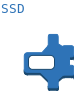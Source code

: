 <?xml version="1.0" encoding="UTF-8"?>
<dia:diagram xmlns:dia="http://www.lysator.liu.se/~alla/dia/">
  <dia:layer name="Fondo" visible="true" active="true">
    <dia:group>
      <dia:group>
        <dia:group>
          <dia:group>
            <dia:object type="Standard - BezierLine" version="0" id="O0">
              <dia:attribute name="obj_pos">
                <dia:point val="2.362,1.639"/>
              </dia:attribute>
              <dia:attribute name="obj_bb">
                <dia:rectangle val="1.359,1.626;3.359,1.763"/>
              </dia:attribute>
              <dia:attribute name="bez_points">
                <dia:point val="2.362,1.639"/>
                <dia:point val="2.362,1.763"/>
                <dia:point val="2.362,1.639"/>
                <dia:point val="2.362,1.763"/>
                <dia:point val="2.36,1.758"/>
                <dia:point val="2.359,1.754"/>
                <dia:point val="2.359,1.75"/>
                <dia:point val="2.359,1.626"/>
                <dia:point val="2.359,1.75"/>
                <dia:point val="2.359,1.626"/>
                <dia:point val="2.359,1.63"/>
                <dia:point val="2.36,1.634"/>
                <dia:point val="2.362,1.639"/>
              </dia:attribute>
              <dia:attribute name="corner_types">
                <dia:enum val="0"/>
                <dia:enum val="0"/>
                <dia:enum val="0"/>
                <dia:enum val="0"/>
                <dia:enum val="0"/>
              </dia:attribute>
              <dia:attribute name="line_color">
                <dia:color val="#19486f"/>
              </dia:attribute>
              <dia:attribute name="line_width">
                <dia:real val="0"/>
              </dia:attribute>
            </dia:object>
          </dia:group>
          <dia:object type="Standard - Beziergon" version="0" id="O1">
            <dia:attribute name="obj_pos">
              <dia:point val="2.359,1.75"/>
            </dia:attribute>
            <dia:attribute name="obj_bb">
              <dia:rectangle val="1.359,1.626;3.359,1.763"/>
            </dia:attribute>
            <dia:attribute name="bez_points">
              <dia:point val="2.359,1.75"/>
              <dia:point val="2.359,1.626"/>
              <dia:point val="2.359,1.75"/>
              <dia:point val="2.359,1.626"/>
              <dia:point val="2.359,1.63"/>
              <dia:point val="2.36,1.635"/>
              <dia:point val="2.362,1.639"/>
              <dia:point val="2.362,1.763"/>
              <dia:point val="2.362,1.639"/>
              <dia:point val="2.362,1.763"/>
              <dia:point val="2.36,1.758"/>
              <dia:point val="2.359,1.754"/>
            </dia:attribute>
            <dia:attribute name="corner_types">
              <dia:enum val="0"/>
              <dia:enum val="0"/>
              <dia:enum val="0"/>
              <dia:enum val="0"/>
              <dia:enum val="0"/>
            </dia:attribute>
            <dia:attribute name="line_color">
              <dia:color val="#19486f"/>
            </dia:attribute>
            <dia:attribute name="line_width">
              <dia:real val="0"/>
            </dia:attribute>
            <dia:attribute name="inner_color">
              <dia:color val="#19486f"/>
            </dia:attribute>
            <dia:attribute name="show_background">
              <dia:boolean val="true"/>
            </dia:attribute>
          </dia:object>
          <dia:group>
            <dia:object type="Standard - Polygon" version="0" id="O2">
              <dia:attribute name="obj_pos">
                <dia:point val="2.707,1.629"/>
              </dia:attribute>
              <dia:attribute name="obj_bb">
                <dia:rectangle val="2.422,1.629;2.707,1.763"/>
              </dia:attribute>
              <dia:attribute name="poly_points">
                <dia:point val="2.707,1.629"/>
                <dia:point val="2.695,1.763"/>
                <dia:point val="2.433,1.763"/>
                <dia:point val="2.422,1.632"/>
              </dia:attribute>
              <dia:attribute name="line_color">
                <dia:color val="#19486f"/>
              </dia:attribute>
              <dia:attribute name="line_width">
                <dia:real val="0"/>
              </dia:attribute>
              <dia:attribute name="inner_color">
                <dia:color val="#19486f"/>
              </dia:attribute>
              <dia:attribute name="show_background">
                <dia:boolean val="true"/>
              </dia:attribute>
            </dia:object>
          </dia:group>
          <dia:group>
            <dia:object type="Standard - BezierLine" version="0" id="O3">
              <dia:attribute name="obj_pos">
                <dia:point val="2.869,1.648"/>
              </dia:attribute>
              <dia:attribute name="obj_bb">
                <dia:rectangle val="2.801,1.648;2.869,1.807"/>
              </dia:attribute>
              <dia:attribute name="bez_points">
                <dia:point val="2.869,1.648"/>
                <dia:point val="2.869,1.772"/>
                <dia:point val="2.869,1.648"/>
                <dia:point val="2.869,1.772"/>
                <dia:point val="2.853,1.792"/>
                <dia:point val="2.829,1.805"/>
                <dia:point val="2.801,1.807"/>
                <dia:point val="2.801,1.683"/>
                <dia:point val="2.801,1.807"/>
                <dia:point val="2.801,1.683"/>
                <dia:point val="2.829,1.681"/>
                <dia:point val="2.853,1.668"/>
                <dia:point val="2.869,1.648"/>
              </dia:attribute>
              <dia:attribute name="corner_types">
                <dia:enum val="0"/>
                <dia:enum val="0"/>
                <dia:enum val="0"/>
                <dia:enum val="0"/>
                <dia:enum val="0"/>
              </dia:attribute>
              <dia:attribute name="line_color">
                <dia:color val="#19486f"/>
              </dia:attribute>
              <dia:attribute name="line_width">
                <dia:real val="0"/>
              </dia:attribute>
            </dia:object>
          </dia:group>
          <dia:object type="Standard - Beziergon" version="0" id="O4">
            <dia:attribute name="obj_pos">
              <dia:point val="2.869,1.648"/>
            </dia:attribute>
            <dia:attribute name="obj_bb">
              <dia:rectangle val="2.801,1.648;2.869,1.807"/>
            </dia:attribute>
            <dia:attribute name="bez_points">
              <dia:point val="2.869,1.648"/>
              <dia:point val="2.869,1.772"/>
              <dia:point val="2.869,1.648"/>
              <dia:point val="2.869,1.772"/>
              <dia:point val="2.853,1.792"/>
              <dia:point val="2.829,1.805"/>
              <dia:point val="2.801,1.807"/>
              <dia:point val="2.801,1.683"/>
              <dia:point val="2.801,1.807"/>
              <dia:point val="2.801,1.683"/>
              <dia:point val="2.829,1.681"/>
              <dia:point val="2.853,1.668"/>
            </dia:attribute>
            <dia:attribute name="corner_types">
              <dia:enum val="-1797716344"/>
              <dia:enum val="0"/>
              <dia:enum val="0"/>
              <dia:enum val="0"/>
              <dia:enum val="0"/>
            </dia:attribute>
            <dia:attribute name="line_color">
              <dia:color val="#19486f"/>
            </dia:attribute>
            <dia:attribute name="line_width">
              <dia:real val="0"/>
            </dia:attribute>
            <dia:attribute name="inner_color">
              <dia:color val="#19486f"/>
            </dia:attribute>
            <dia:attribute name="show_background">
              <dia:boolean val="true"/>
            </dia:attribute>
          </dia:object>
          <dia:group>
            <dia:object type="Standard - Polygon" version="0" id="O5">
              <dia:attribute name="obj_pos">
                <dia:point val="3.071,1.791"/>
              </dia:attribute>
              <dia:attribute name="obj_bb">
                <dia:rectangle val="2.83,1.614;3.071,1.915"/>
              </dia:attribute>
              <dia:attribute name="poly_points">
                <dia:point val="3.071,1.791"/>
                <dia:point val="3.071,1.915"/>
                <dia:point val="2.869,1.772"/>
                <dia:point val="2.83,1.614"/>
              </dia:attribute>
              <dia:attribute name="line_color">
                <dia:color val="#19486f"/>
              </dia:attribute>
              <dia:attribute name="line_width">
                <dia:real val="0"/>
              </dia:attribute>
              <dia:attribute name="inner_color">
                <dia:color val="#19486f"/>
              </dia:attribute>
              <dia:attribute name="show_background">
                <dia:boolean val="true"/>
              </dia:attribute>
            </dia:object>
          </dia:group>
          <dia:group>
            <dia:object type="Standard - Polygon" version="0" id="O6">
              <dia:attribute name="obj_pos">
                <dia:point val="2.433,1.639"/>
              </dia:attribute>
              <dia:attribute name="obj_bb">
                <dia:rectangle val="2.118,1.639;2.433,2.138"/>
              </dia:attribute>
              <dia:attribute name="poly_points">
                <dia:point val="2.433,1.639"/>
                <dia:point val="2.433,1.763"/>
                <dia:point val="2.118,2.138"/>
                <dia:point val="2.118,2.014"/>
              </dia:attribute>
              <dia:attribute name="line_color">
                <dia:color val="#19486f"/>
              </dia:attribute>
              <dia:attribute name="line_width">
                <dia:real val="0"/>
              </dia:attribute>
              <dia:attribute name="inner_color">
                <dia:color val="#19486f"/>
              </dia:attribute>
              <dia:attribute name="show_background">
                <dia:boolean val="true"/>
              </dia:attribute>
            </dia:object>
          </dia:group>
          <dia:group>
            <dia:object type="Standard - Polygon" version="0" id="O7">
              <dia:attribute name="obj_pos">
                <dia:point val="2.869,2.025"/>
              </dia:attribute>
              <dia:attribute name="obj_bb">
                <dia:rectangle val="2.695,1.639;2.869,2.149"/>
              </dia:attribute>
              <dia:attribute name="poly_points">
                <dia:point val="2.869,2.025"/>
                <dia:point val="2.869,2.149"/>
                <dia:point val="2.695,1.763"/>
                <dia:point val="2.695,1.639"/>
              </dia:attribute>
              <dia:attribute name="line_color">
                <dia:color val="#19486f"/>
              </dia:attribute>
              <dia:attribute name="line_width">
                <dia:real val="0"/>
              </dia:attribute>
              <dia:attribute name="inner_color">
                <dia:color val="#19486f"/>
              </dia:attribute>
              <dia:attribute name="show_background">
                <dia:boolean val="true"/>
              </dia:attribute>
            </dia:object>
          </dia:group>
          <dia:group>
            <dia:object type="Standard - Polygon" version="0" id="O8">
              <dia:attribute name="obj_pos">
                <dia:point val="3.113,2.05"/>
              </dia:attribute>
              <dia:attribute name="obj_bb">
                <dia:rectangle val="3.009,2.05;3.113,2.224"/>
              </dia:attribute>
              <dia:attribute name="poly_points">
                <dia:point val="3.113,2.05"/>
                <dia:point val="3.071,2.203"/>
                <dia:point val="3.009,2.224"/>
                <dia:point val="3.009,2.1"/>
              </dia:attribute>
              <dia:attribute name="line_color">
                <dia:color val="#19486f"/>
              </dia:attribute>
              <dia:attribute name="line_width">
                <dia:real val="0"/>
              </dia:attribute>
              <dia:attribute name="inner_color">
                <dia:color val="#19486f"/>
              </dia:attribute>
              <dia:attribute name="show_background">
                <dia:boolean val="true"/>
              </dia:attribute>
            </dia:object>
          </dia:group>
          <dia:group>
            <dia:object type="Standard - Polygon" version="0" id="O9">
              <dia:attribute name="obj_pos">
                <dia:point val="3.555,2.185"/>
              </dia:attribute>
              <dia:attribute name="obj_bb">
                <dia:rectangle val="3.424,2.185;3.555,2.323"/>
              </dia:attribute>
              <dia:attribute name="poly_points">
                <dia:point val="3.555,2.185"/>
                <dia:point val="3.532,2.323"/>
                <dia:point val="3.424,2.323"/>
                <dia:point val="3.424,2.199"/>
              </dia:attribute>
              <dia:attribute name="line_color">
                <dia:color val="#19486f"/>
              </dia:attribute>
              <dia:attribute name="line_width">
                <dia:real val="0"/>
              </dia:attribute>
              <dia:attribute name="inner_color">
                <dia:color val="#19486f"/>
              </dia:attribute>
              <dia:attribute name="show_background">
                <dia:boolean val="true"/>
              </dia:attribute>
            </dia:object>
          </dia:group>
          <dia:group>
            <dia:object type="Standard - Box" version="0" id="O10">
              <dia:attribute name="obj_pos">
                <dia:point val="3.265,2.199"/>
              </dia:attribute>
              <dia:attribute name="obj_bb">
                <dia:rectangle val="3.265,2.199;3.283,2.323"/>
              </dia:attribute>
              <dia:attribute name="elem_corner">
                <dia:point val="3.265,2.199"/>
              </dia:attribute>
              <dia:attribute name="elem_width">
                <dia:real val="0.018"/>
              </dia:attribute>
              <dia:attribute name="elem_height">
                <dia:real val="0.124"/>
              </dia:attribute>
              <dia:attribute name="border_width">
                <dia:real val="0"/>
              </dia:attribute>
              <dia:attribute name="border_color">
                <dia:color val="#19486f"/>
              </dia:attribute>
              <dia:attribute name="inner_color">
                <dia:color val="#19486f"/>
              </dia:attribute>
              <dia:attribute name="show_background">
                <dia:boolean val="true"/>
              </dia:attribute>
            </dia:object>
          </dia:group>
          <dia:group>
            <dia:object type="Standard - BezierLine" version="0" id="O11">
              <dia:attribute name="obj_pos">
                <dia:point val="3.636,2.112"/>
              </dia:attribute>
              <dia:attribute name="obj_bb">
                <dia:rectangle val="2.635,2.108;4.635,2.387"/>
              </dia:attribute>
              <dia:attribute name="bez_points">
                <dia:point val="3.636,2.112"/>
                <dia:point val="3.636,2.236"/>
                <dia:point val="3.636,2.112"/>
                <dia:point val="3.636,2.236"/>
                <dia:point val="3.636,2.24"/>
                <dia:point val="3.636,2.244"/>
                <dia:point val="3.635,2.247"/>
                <dia:point val="3.635,2.123"/>
                <dia:point val="3.635,2.247"/>
                <dia:point val="3.635,2.123"/>
                <dia:point val="3.636,2.12"/>
                <dia:point val="3.636,2.116"/>
                <dia:point val="3.636,2.112"/>
              </dia:attribute>
              <dia:attribute name="corner_types">
                <dia:enum val="0"/>
                <dia:enum val="0"/>
                <dia:enum val="0"/>
                <dia:enum val="0"/>
                <dia:enum val="0"/>
              </dia:attribute>
              <dia:attribute name="line_color">
                <dia:color val="#19486f"/>
              </dia:attribute>
              <dia:attribute name="line_width">
                <dia:real val="0"/>
              </dia:attribute>
            </dia:object>
            <dia:object type="Standard - BezierLine" version="0" id="O12">
              <dia:attribute name="obj_pos">
                <dia:point val="3.635,2.123"/>
              </dia:attribute>
              <dia:attribute name="obj_bb">
                <dia:rectangle val="3.632,2.123;3.635,2.259"/>
              </dia:attribute>
              <dia:attribute name="bez_points">
                <dia:point val="3.635,2.123"/>
                <dia:point val="3.635,2.247"/>
                <dia:point val="3.635,2.123"/>
                <dia:point val="3.635,2.247"/>
                <dia:point val="3.635,2.251"/>
                <dia:point val="3.634,2.256"/>
                <dia:point val="3.632,2.259"/>
                <dia:point val="3.632,2.135"/>
                <dia:point val="3.632,2.259"/>
                <dia:point val="3.632,2.135"/>
                <dia:point val="3.634,2.132"/>
                <dia:point val="3.635,2.127"/>
                <dia:point val="3.635,2.123"/>
              </dia:attribute>
              <dia:attribute name="corner_types">
                <dia:enum val="0"/>
                <dia:enum val="0"/>
                <dia:enum val="0"/>
                <dia:enum val="0"/>
                <dia:enum val="0"/>
              </dia:attribute>
              <dia:attribute name="line_color">
                <dia:color val="#19486f"/>
              </dia:attribute>
              <dia:attribute name="line_width">
                <dia:real val="0"/>
              </dia:attribute>
            </dia:object>
            <dia:object type="Standard - BezierLine" version="0" id="O13">
              <dia:attribute name="obj_pos">
                <dia:point val="3.632,2.135"/>
              </dia:attribute>
              <dia:attribute name="obj_bb">
                <dia:rectangle val="3.627,2.135;3.632,2.273"/>
              </dia:attribute>
              <dia:attribute name="bez_points">
                <dia:point val="3.632,2.135"/>
                <dia:point val="3.632,2.259"/>
                <dia:point val="3.632,2.135"/>
                <dia:point val="3.632,2.259"/>
                <dia:point val="3.631,2.264"/>
                <dia:point val="3.629,2.269"/>
                <dia:point val="3.627,2.273"/>
                <dia:point val="3.627,2.149"/>
                <dia:point val="3.627,2.273"/>
                <dia:point val="3.627,2.149"/>
                <dia:point val="3.629,2.145"/>
                <dia:point val="3.631,2.14"/>
                <dia:point val="3.632,2.135"/>
              </dia:attribute>
              <dia:attribute name="corner_types">
                <dia:enum val="0"/>
                <dia:enum val="0"/>
                <dia:enum val="0"/>
                <dia:enum val="0"/>
                <dia:enum val="0"/>
              </dia:attribute>
              <dia:attribute name="line_color">
                <dia:color val="#19486f"/>
              </dia:attribute>
              <dia:attribute name="line_width">
                <dia:real val="0"/>
              </dia:attribute>
            </dia:object>
            <dia:object type="Standard - BezierLine" version="0" id="O14">
              <dia:attribute name="obj_pos">
                <dia:point val="3.627,2.149"/>
              </dia:attribute>
              <dia:attribute name="obj_bb">
                <dia:rectangle val="3.532,2.149;3.627,2.323"/>
              </dia:attribute>
              <dia:attribute name="bez_points">
                <dia:point val="3.627,2.149"/>
                <dia:point val="3.627,2.273"/>
                <dia:point val="3.627,2.149"/>
                <dia:point val="3.627,2.273"/>
                <dia:point val="3.609,2.304"/>
                <dia:point val="3.57,2.323"/>
                <dia:point val="3.532,2.323"/>
                <dia:point val="3.532,2.199"/>
                <dia:point val="3.532,2.323"/>
                <dia:point val="3.532,2.199"/>
                <dia:point val="3.57,2.199"/>
                <dia:point val="3.609,2.18"/>
                <dia:point val="3.627,2.149"/>
              </dia:attribute>
              <dia:attribute name="corner_types">
                <dia:enum val="0"/>
                <dia:enum val="0"/>
                <dia:enum val="0"/>
                <dia:enum val="0"/>
                <dia:enum val="0"/>
              </dia:attribute>
              <dia:attribute name="line_color">
                <dia:color val="#19486f"/>
              </dia:attribute>
              <dia:attribute name="line_width">
                <dia:real val="0"/>
              </dia:attribute>
            </dia:object>
          </dia:group>
          <dia:object type="Standard - Beziergon" version="0" id="O15">
            <dia:attribute name="obj_pos">
              <dia:point val="3.636,2.112"/>
            </dia:attribute>
            <dia:attribute name="obj_bb">
              <dia:rectangle val="2.636,2.112;4.636,2.323"/>
            </dia:attribute>
            <dia:attribute name="bez_points">
              <dia:point val="3.636,2.112"/>
              <dia:point val="3.636,2.236"/>
              <dia:point val="3.636,2.112"/>
              <dia:point val="3.636,2.236"/>
              <dia:point val="3.636,2.289"/>
              <dia:point val="3.584,2.323"/>
              <dia:point val="3.532,2.323"/>
              <dia:point val="3.532,2.199"/>
              <dia:point val="3.532,2.323"/>
              <dia:point val="3.532,2.199"/>
              <dia:point val="3.584,2.199"/>
              <dia:point val="3.636,2.165"/>
            </dia:attribute>
            <dia:attribute name="corner_types">
              <dia:enum val="-1797716344"/>
              <dia:enum val="0"/>
              <dia:enum val="0"/>
              <dia:enum val="0"/>
              <dia:enum val="0"/>
            </dia:attribute>
            <dia:attribute name="line_color">
              <dia:color val="#19486f"/>
            </dia:attribute>
            <dia:attribute name="line_width">
              <dia:real val="0"/>
            </dia:attribute>
            <dia:attribute name="inner_color">
              <dia:color val="#19486f"/>
            </dia:attribute>
            <dia:attribute name="show_background">
              <dia:boolean val="true"/>
            </dia:attribute>
          </dia:object>
          <dia:group>
            <dia:object type="Standard - BezierLine" version="0" id="O16">
              <dia:attribute name="obj_pos">
                <dia:point val="3.16,2.206"/>
              </dia:attribute>
              <dia:attribute name="obj_bb">
                <dia:rectangle val="2.071,2.112;4.071,2.33"/>
              </dia:attribute>
              <dia:attribute name="bez_points">
                <dia:point val="3.16,2.206"/>
                <dia:point val="3.16,2.33"/>
                <dia:point val="3.16,2.206"/>
                <dia:point val="3.16,2.33"/>
                <dia:point val="3.11,2.327"/>
                <dia:point val="3.071,2.287"/>
                <dia:point val="3.071,2.236"/>
                <dia:point val="3.071,2.112"/>
                <dia:point val="3.071,2.236"/>
                <dia:point val="3.071,2.112"/>
                <dia:point val="3.071,2.163"/>
                <dia:point val="3.11,2.203"/>
                <dia:point val="3.16,2.206"/>
              </dia:attribute>
              <dia:attribute name="corner_types">
                <dia:enum val="0"/>
                <dia:enum val="0"/>
                <dia:enum val="0"/>
                <dia:enum val="0"/>
                <dia:enum val="0"/>
              </dia:attribute>
              <dia:attribute name="line_color">
                <dia:color val="#19486f"/>
              </dia:attribute>
              <dia:attribute name="line_width">
                <dia:real val="0"/>
              </dia:attribute>
            </dia:object>
          </dia:group>
          <dia:object type="Standard - Beziergon" version="0" id="O17">
            <dia:attribute name="obj_pos">
              <dia:point val="3.16,2.206"/>
            </dia:attribute>
            <dia:attribute name="obj_bb">
              <dia:rectangle val="2.071,2.112;4.071,2.33"/>
            </dia:attribute>
            <dia:attribute name="bez_points">
              <dia:point val="3.16,2.206"/>
              <dia:point val="3.16,2.33"/>
              <dia:point val="3.16,2.206"/>
              <dia:point val="3.16,2.33"/>
              <dia:point val="3.11,2.327"/>
              <dia:point val="3.071,2.287"/>
              <dia:point val="3.071,2.236"/>
              <dia:point val="3.071,2.112"/>
              <dia:point val="3.071,2.236"/>
              <dia:point val="3.071,2.112"/>
              <dia:point val="3.071,2.163"/>
              <dia:point val="3.11,2.203"/>
            </dia:attribute>
            <dia:attribute name="corner_types">
              <dia:enum val="-1797716344"/>
              <dia:enum val="0"/>
              <dia:enum val="0"/>
              <dia:enum val="0"/>
              <dia:enum val="0"/>
            </dia:attribute>
            <dia:attribute name="line_color">
              <dia:color val="#19486f"/>
            </dia:attribute>
            <dia:attribute name="line_width">
              <dia:real val="0"/>
            </dia:attribute>
            <dia:attribute name="inner_color">
              <dia:color val="#19486f"/>
            </dia:attribute>
            <dia:attribute name="show_background">
              <dia:boolean val="true"/>
            </dia:attribute>
          </dia:object>
          <dia:group>
            <dia:object type="Standard - Polygon" version="0" id="O18">
              <dia:attribute name="obj_pos">
                <dia:point val="2.912,2.132"/>
              </dia:attribute>
              <dia:attribute name="obj_bb">
                <dia:rectangle val="2.153,2.132;2.912,2.522"/>
              </dia:attribute>
              <dia:attribute name="poly_points">
                <dia:point val="2.912,2.132"/>
                <dia:point val="2.912,2.256"/>
                <dia:point val="2.153,2.522"/>
                <dia:point val="2.153,2.398"/>
              </dia:attribute>
              <dia:attribute name="line_color">
                <dia:color val="#19486f"/>
              </dia:attribute>
              <dia:attribute name="line_width">
                <dia:real val="0"/>
              </dia:attribute>
              <dia:attribute name="inner_color">
                <dia:color val="#19486f"/>
              </dia:attribute>
              <dia:attribute name="show_background">
                <dia:boolean val="true"/>
              </dia:attribute>
            </dia:object>
          </dia:group>
          <dia:group>
            <dia:object type="Standard - Polygon" version="0" id="O19">
              <dia:attribute name="obj_pos">
                <dia:point val="3.051,2.412"/>
              </dia:attribute>
              <dia:attribute name="obj_bb">
                <dia:rectangle val="2.894,2.085;3.051,2.536"/>
              </dia:attribute>
              <dia:attribute name="poly_points">
                <dia:point val="3.051,2.412"/>
                <dia:point val="3.051,2.536"/>
                <dia:point val="2.905,2.235"/>
                <dia:point val="2.894,2.085"/>
              </dia:attribute>
              <dia:attribute name="line_color">
                <dia:color val="#19486f"/>
              </dia:attribute>
              <dia:attribute name="line_width">
                <dia:real val="0"/>
              </dia:attribute>
              <dia:attribute name="inner_color">
                <dia:color val="#19486f"/>
              </dia:attribute>
              <dia:attribute name="show_background">
                <dia:boolean val="true"/>
              </dia:attribute>
            </dia:object>
          </dia:group>
          <dia:group>
            <dia:object type="Standard - Polygon" version="0" id="O20">
              <dia:attribute name="obj_pos">
                <dia:point val="3.282,2.147"/>
              </dia:attribute>
              <dia:attribute name="obj_bb">
                <dia:rectangle val="3.164,2.147;3.282,2.539"/>
              </dia:attribute>
              <dia:attribute name="poly_points">
                <dia:point val="3.282,2.147"/>
                <dia:point val="3.265,2.323"/>
                <dia:point val="3.164,2.539"/>
                <dia:point val="3.164,2.415"/>
              </dia:attribute>
              <dia:attribute name="line_color">
                <dia:color val="#19486f"/>
              </dia:attribute>
              <dia:attribute name="line_width">
                <dia:real val="0"/>
              </dia:attribute>
              <dia:attribute name="inner_color">
                <dia:color val="#19486f"/>
              </dia:attribute>
              <dia:attribute name="show_background">
                <dia:boolean val="true"/>
              </dia:attribute>
            </dia:object>
          </dia:group>
          <dia:group>
            <dia:object type="Standard - Polygon" version="0" id="O21">
              <dia:attribute name="obj_pos">
                <dia:point val="3.156,2.608"/>
              </dia:attribute>
              <dia:attribute name="obj_bb">
                <dia:rectangle val="3.1,2.479;3.156,2.732"/>
              </dia:attribute>
              <dia:attribute name="poly_points">
                <dia:point val="3.156,2.608"/>
                <dia:point val="3.156,2.732"/>
                <dia:point val="3.111,2.643"/>
                <dia:point val="3.1,2.479"/>
              </dia:attribute>
              <dia:attribute name="line_color">
                <dia:color val="#19486f"/>
              </dia:attribute>
              <dia:attribute name="line_width">
                <dia:real val="0"/>
              </dia:attribute>
              <dia:attribute name="inner_color">
                <dia:color val="#19486f"/>
              </dia:attribute>
              <dia:attribute name="show_background">
                <dia:boolean val="true"/>
              </dia:attribute>
            </dia:object>
          </dia:group>
          <dia:group>
            <dia:object type="Standard - Polygon" version="0" id="O22">
              <dia:attribute name="obj_pos">
                <dia:point val="3.111,2.519"/>
              </dia:attribute>
              <dia:attribute name="obj_bb">
                <dia:rectangle val="2.989,2.519;3.111,2.892"/>
              </dia:attribute>
              <dia:attribute name="poly_points">
                <dia:point val="3.111,2.519"/>
                <dia:point val="3.111,2.643"/>
                <dia:point val="2.989,2.892"/>
                <dia:point val="2.989,2.768"/>
              </dia:attribute>
              <dia:attribute name="line_color">
                <dia:color val="#19486f"/>
              </dia:attribute>
              <dia:attribute name="line_width">
                <dia:real val="0"/>
              </dia:attribute>
              <dia:attribute name="inner_color">
                <dia:color val="#19486f"/>
              </dia:attribute>
              <dia:attribute name="show_background">
                <dia:boolean val="true"/>
              </dia:attribute>
            </dia:object>
          </dia:group>
          <dia:group>
            <dia:object type="Standard - Polygon" version="0" id="O23">
              <dia:attribute name="obj_pos">
                <dia:point val="2.842,2.832"/>
              </dia:attribute>
              <dia:attribute name="obj_bb">
                <dia:rectangle val="2.153,2.698;2.842,2.956"/>
              </dia:attribute>
              <dia:attribute name="poly_points">
                <dia:point val="2.842,2.832"/>
                <dia:point val="2.842,2.956"/>
                <dia:point val="2.153,2.822"/>
                <dia:point val="2.153,2.698"/>
              </dia:attribute>
              <dia:attribute name="line_color">
                <dia:color val="#19486f"/>
              </dia:attribute>
              <dia:attribute name="line_width">
                <dia:real val="0"/>
              </dia:attribute>
              <dia:attribute name="inner_color">
                <dia:color val="#19486f"/>
              </dia:attribute>
              <dia:attribute name="show_background">
                <dia:boolean val="true"/>
              </dia:attribute>
            </dia:object>
          </dia:group>
          <dia:group>
            <dia:object type="Standard - Polygon" version="0" id="O24">
              <dia:attribute name="obj_pos">
                <dia:point val="3.071,2.88"/>
              </dia:attribute>
              <dia:attribute name="obj_bb">
                <dia:rectangle val="2.919,2.841;3.071,3.004"/>
              </dia:attribute>
              <dia:attribute name="poly_points">
                <dia:point val="3.071,2.88"/>
                <dia:point val="3.071,3.004"/>
                <dia:point val="2.946,2.975"/>
                <dia:point val="2.919,2.841"/>
              </dia:attribute>
              <dia:attribute name="line_color">
                <dia:color val="#19486f"/>
              </dia:attribute>
              <dia:attribute name="line_width">
                <dia:real val="0"/>
              </dia:attribute>
              <dia:attribute name="inner_color">
                <dia:color val="#19486f"/>
              </dia:attribute>
              <dia:attribute name="show_background">
                <dia:boolean val="true"/>
              </dia:attribute>
            </dia:object>
          </dia:group>
          <dia:group>
            <dia:object type="Standard - BezierLine" version="0" id="O25">
              <dia:attribute name="obj_pos">
                <dia:point val="2.153,2.837"/>
              </dia:attribute>
              <dia:attribute name="obj_bb">
                <dia:rectangle val="1.151,2.837;3.151,3.107"/>
              </dia:attribute>
              <dia:attribute name="bez_points">
                <dia:point val="2.153,2.837"/>
                <dia:point val="2.153,2.962"/>
                <dia:point val="2.153,2.837"/>
                <dia:point val="2.153,2.962"/>
                <dia:point val="2.153,2.97"/>
                <dia:point val="2.152,2.978"/>
                <dia:point val="2.151,2.986"/>
                <dia:point val="2.151,2.862"/>
                <dia:point val="2.151,2.986"/>
                <dia:point val="2.151,2.862"/>
                <dia:point val="2.152,2.854"/>
                <dia:point val="2.153,2.846"/>
                <dia:point val="2.153,2.837"/>
              </dia:attribute>
              <dia:attribute name="corner_types">
                <dia:enum val="0"/>
                <dia:enum val="0"/>
                <dia:enum val="0"/>
                <dia:enum val="0"/>
                <dia:enum val="0"/>
              </dia:attribute>
              <dia:attribute name="line_color">
                <dia:color val="#19486f"/>
              </dia:attribute>
              <dia:attribute name="line_width">
                <dia:real val="0"/>
              </dia:attribute>
            </dia:object>
            <dia:object type="Standard - BezierLine" version="0" id="O26">
              <dia:attribute name="obj_pos">
                <dia:point val="2.151,2.862"/>
              </dia:attribute>
              <dia:attribute name="obj_bb">
                <dia:rectangle val="2.146,2.862;2.151,3.01"/>
              </dia:attribute>
              <dia:attribute name="bez_points">
                <dia:point val="2.151,2.862"/>
                <dia:point val="2.151,2.986"/>
                <dia:point val="2.151,2.862"/>
                <dia:point val="2.151,2.986"/>
                <dia:point val="2.15,2.994"/>
                <dia:point val="2.148,3.002"/>
                <dia:point val="2.146,3.01"/>
                <dia:point val="2.146,2.886"/>
                <dia:point val="2.146,3.01"/>
                <dia:point val="2.146,2.886"/>
                <dia:point val="2.148,2.878"/>
                <dia:point val="2.15,2.87"/>
                <dia:point val="2.151,2.862"/>
              </dia:attribute>
              <dia:attribute name="corner_types">
                <dia:enum val="0"/>
                <dia:enum val="0"/>
                <dia:enum val="0"/>
                <dia:enum val="0"/>
                <dia:enum val="0"/>
              </dia:attribute>
              <dia:attribute name="line_color">
                <dia:color val="#19486f"/>
              </dia:attribute>
              <dia:attribute name="line_width">
                <dia:real val="0"/>
              </dia:attribute>
            </dia:object>
            <dia:object type="Standard - BezierLine" version="0" id="O27">
              <dia:attribute name="obj_pos">
                <dia:point val="2.146,2.886"/>
              </dia:attribute>
              <dia:attribute name="obj_bb">
                <dia:rectangle val="2.136,2.886;2.146,3.033"/>
              </dia:attribute>
              <dia:attribute name="bez_points">
                <dia:point val="2.146,2.886"/>
                <dia:point val="2.146,3.01"/>
                <dia:point val="2.146,2.886"/>
                <dia:point val="2.146,3.01"/>
                <dia:point val="2.143,3.018"/>
                <dia:point val="2.14,3.026"/>
                <dia:point val="2.136,3.033"/>
                <dia:point val="2.136,2.909"/>
                <dia:point val="2.136,3.033"/>
                <dia:point val="2.136,2.909"/>
                <dia:point val="2.14,2.902"/>
                <dia:point val="2.143,2.894"/>
                <dia:point val="2.146,2.886"/>
              </dia:attribute>
              <dia:attribute name="corner_types">
                <dia:enum val="0"/>
                <dia:enum val="0"/>
                <dia:enum val="0"/>
                <dia:enum val="0"/>
                <dia:enum val="0"/>
              </dia:attribute>
              <dia:attribute name="line_color">
                <dia:color val="#19486f"/>
              </dia:attribute>
              <dia:attribute name="line_width">
                <dia:real val="0"/>
              </dia:attribute>
            </dia:object>
            <dia:object type="Standard - BezierLine" version="0" id="O28">
              <dia:attribute name="obj_pos">
                <dia:point val="2.136,2.909"/>
              </dia:attribute>
              <dia:attribute name="obj_bb">
                <dia:rectangle val="2.085,2.909;2.136,3.083"/>
              </dia:attribute>
              <dia:attribute name="bez_points">
                <dia:point val="2.136,2.909"/>
                <dia:point val="2.136,3.033"/>
                <dia:point val="2.136,2.909"/>
                <dia:point val="2.136,3.033"/>
                <dia:point val="2.124,3.054"/>
                <dia:point val="2.107,3.071"/>
                <dia:point val="2.085,3.083"/>
                <dia:point val="2.085,2.959"/>
                <dia:point val="2.085,3.083"/>
                <dia:point val="2.085,2.959"/>
                <dia:point val="2.107,2.947"/>
                <dia:point val="2.124,2.93"/>
                <dia:point val="2.136,2.909"/>
              </dia:attribute>
              <dia:attribute name="corner_types">
                <dia:enum val="0"/>
                <dia:enum val="0"/>
                <dia:enum val="0"/>
                <dia:enum val="0"/>
                <dia:enum val="0"/>
              </dia:attribute>
              <dia:attribute name="line_color">
                <dia:color val="#19486f"/>
              </dia:attribute>
              <dia:attribute name="line_width">
                <dia:real val="0"/>
              </dia:attribute>
            </dia:object>
          </dia:group>
          <dia:object type="Standard - Beziergon" version="0" id="O29">
            <dia:attribute name="obj_pos">
              <dia:point val="2.153,2.837"/>
            </dia:attribute>
            <dia:attribute name="obj_bb">
              <dia:rectangle val="1.153,2.837;3.153,3.083"/>
            </dia:attribute>
            <dia:attribute name="bez_points">
              <dia:point val="2.153,2.837"/>
              <dia:point val="2.153,2.962"/>
              <dia:point val="2.153,2.837"/>
              <dia:point val="2.153,2.962"/>
              <dia:point val="2.153,3.015"/>
              <dia:point val="2.129,3.059"/>
              <dia:point val="2.085,3.083"/>
              <dia:point val="2.085,2.959"/>
              <dia:point val="2.085,3.083"/>
              <dia:point val="2.085,2.959"/>
              <dia:point val="2.129,2.935"/>
              <dia:point val="2.153,2.891"/>
            </dia:attribute>
            <dia:attribute name="corner_types">
              <dia:enum val="-1797716344"/>
              <dia:enum val="0"/>
              <dia:enum val="0"/>
              <dia:enum val="0"/>
              <dia:enum val="0"/>
            </dia:attribute>
            <dia:attribute name="line_color">
              <dia:color val="#19486f"/>
            </dia:attribute>
            <dia:attribute name="line_width">
              <dia:real val="0"/>
            </dia:attribute>
            <dia:attribute name="inner_color">
              <dia:color val="#19486f"/>
            </dia:attribute>
            <dia:attribute name="show_background">
              <dia:boolean val="true"/>
            </dia:attribute>
          </dia:object>
          <dia:group>
            <dia:object type="Standard - BezierLine" version="0" id="O30">
              <dia:attribute name="obj_pos">
                <dia:point val="1.317,2.971"/>
              </dia:attribute>
              <dia:attribute name="obj_bb">
                <dia:rectangle val="0.164,2.837;2.164,3.095"/>
              </dia:attribute>
              <dia:attribute name="bez_points">
                <dia:point val="1.317,2.971"/>
                <dia:point val="1.317,3.095"/>
                <dia:point val="1.317,2.971"/>
                <dia:point val="1.317,3.095"/>
                <dia:point val="1.239,3.095"/>
                <dia:point val="1.164,3.04"/>
                <dia:point val="1.164,2.962"/>
                <dia:point val="1.164,2.837"/>
                <dia:point val="1.164,2.962"/>
                <dia:point val="1.164,2.837"/>
                <dia:point val="1.164,2.916"/>
                <dia:point val="1.239,2.971"/>
                <dia:point val="1.317,2.971"/>
              </dia:attribute>
              <dia:attribute name="corner_types">
                <dia:enum val="0"/>
                <dia:enum val="0"/>
                <dia:enum val="0"/>
                <dia:enum val="0"/>
                <dia:enum val="0"/>
              </dia:attribute>
              <dia:attribute name="line_color">
                <dia:color val="#19486f"/>
              </dia:attribute>
              <dia:attribute name="line_width">
                <dia:real val="0"/>
              </dia:attribute>
            </dia:object>
          </dia:group>
          <dia:object type="Standard - Beziergon" version="0" id="O31">
            <dia:attribute name="obj_pos">
              <dia:point val="1.317,2.971"/>
            </dia:attribute>
            <dia:attribute name="obj_bb">
              <dia:rectangle val="0.164,2.837;2.164,3.095"/>
            </dia:attribute>
            <dia:attribute name="bez_points">
              <dia:point val="1.317,2.971"/>
              <dia:point val="1.317,3.095"/>
              <dia:point val="1.317,2.971"/>
              <dia:point val="1.317,3.095"/>
              <dia:point val="1.239,3.095"/>
              <dia:point val="1.164,3.04"/>
              <dia:point val="1.164,2.962"/>
              <dia:point val="1.164,2.837"/>
              <dia:point val="1.164,2.962"/>
              <dia:point val="1.164,2.837"/>
              <dia:point val="1.164,2.916"/>
              <dia:point val="1.239,2.971"/>
            </dia:attribute>
            <dia:attribute name="corner_types">
              <dia:enum val="-1797716344"/>
              <dia:enum val="0"/>
              <dia:enum val="0"/>
              <dia:enum val="0"/>
              <dia:enum val="0"/>
            </dia:attribute>
            <dia:attribute name="line_color">
              <dia:color val="#19486f"/>
            </dia:attribute>
            <dia:attribute name="line_width">
              <dia:real val="0"/>
            </dia:attribute>
            <dia:attribute name="inner_color">
              <dia:color val="#19486f"/>
            </dia:attribute>
            <dia:attribute name="show_background">
              <dia:boolean val="true"/>
            </dia:attribute>
          </dia:object>
          <dia:group>
            <dia:object type="Standard - Polygon" version="0" id="O32">
              <dia:attribute name="obj_pos">
                <dia:point val="1.978,2.971"/>
              </dia:attribute>
              <dia:attribute name="obj_bb">
                <dia:rectangle val="1.291,2.947;1.978,3.095"/>
              </dia:attribute>
              <dia:attribute name="poly_points">
                <dia:point val="1.978,2.971"/>
                <dia:point val="1.978,3.095"/>
                <dia:point val="1.317,3.095"/>
                <dia:point val="1.291,2.947"/>
              </dia:attribute>
              <dia:attribute name="line_color">
                <dia:color val="#19486f"/>
              </dia:attribute>
              <dia:attribute name="line_width">
                <dia:real val="0"/>
              </dia:attribute>
              <dia:attribute name="inner_color">
                <dia:color val="#19486f"/>
              </dia:attribute>
              <dia:attribute name="show_background">
                <dia:boolean val="true"/>
              </dia:attribute>
            </dia:object>
          </dia:group>
          <dia:group>
            <dia:object type="Standard - Polygon" version="0" id="O33">
              <dia:attribute name="obj_pos">
                <dia:point val="3.559,3.106"/>
              </dia:attribute>
              <dia:attribute name="obj_bb">
                <dia:rectangle val="3.138,3.1;3.559,3.235"/>
              </dia:attribute>
              <dia:attribute name="poly_points">
                <dia:point val="3.559,3.106"/>
                <dia:point val="3.532,3.235"/>
                <dia:point val="3.164,3.235"/>
                <dia:point val="3.138,3.1"/>
              </dia:attribute>
              <dia:attribute name="line_color">
                <dia:color val="#19486f"/>
              </dia:attribute>
              <dia:attribute name="line_width">
                <dia:real val="0"/>
              </dia:attribute>
              <dia:attribute name="inner_color">
                <dia:color val="#19486f"/>
              </dia:attribute>
              <dia:attribute name="show_background">
                <dia:boolean val="true"/>
              </dia:attribute>
            </dia:object>
          </dia:group>
          <dia:group>
            <dia:object type="Standard - BezierLine" version="0" id="O34">
              <dia:attribute name="obj_pos">
                <dia:point val="3.636,3.066"/>
              </dia:attribute>
              <dia:attribute name="obj_bb">
                <dia:rectangle val="2.635,3.026;4.635,3.372"/>
              </dia:attribute>
              <dia:attribute name="bez_points">
                <dia:point val="3.636,3.066"/>
                <dia:point val="3.636,3.19"/>
                <dia:point val="3.636,3.066"/>
                <dia:point val="3.636,3.19"/>
                <dia:point val="3.636,3.193"/>
                <dia:point val="3.636,3.196"/>
                <dia:point val="3.635,3.199"/>
                <dia:point val="3.635,3.075"/>
                <dia:point val="3.635,3.199"/>
                <dia:point val="3.635,3.075"/>
                <dia:point val="3.636,3.072"/>
                <dia:point val="3.636,3.069"/>
                <dia:point val="3.636,3.066"/>
              </dia:attribute>
              <dia:attribute name="corner_types">
                <dia:enum val="0"/>
                <dia:enum val="0"/>
                <dia:enum val="0"/>
                <dia:enum val="0"/>
                <dia:enum val="0"/>
              </dia:attribute>
              <dia:attribute name="line_color">
                <dia:color val="#19486f"/>
              </dia:attribute>
              <dia:attribute name="line_width">
                <dia:real val="0"/>
              </dia:attribute>
            </dia:object>
            <dia:object type="Standard - BezierLine" version="0" id="O35">
              <dia:attribute name="obj_pos">
                <dia:point val="3.635,3.075"/>
              </dia:attribute>
              <dia:attribute name="obj_bb">
                <dia:rectangle val="3.634,3.075;3.635,3.207"/>
              </dia:attribute>
              <dia:attribute name="bez_points">
                <dia:point val="3.635,3.075"/>
                <dia:point val="3.635,3.199"/>
                <dia:point val="3.635,3.075"/>
                <dia:point val="3.635,3.199"/>
                <dia:point val="3.635,3.202"/>
                <dia:point val="3.634,3.204"/>
                <dia:point val="3.634,3.207"/>
                <dia:point val="3.634,3.083"/>
                <dia:point val="3.634,3.207"/>
                <dia:point val="3.634,3.083"/>
                <dia:point val="3.634,3.08"/>
                <dia:point val="3.635,3.078"/>
                <dia:point val="3.635,3.075"/>
              </dia:attribute>
              <dia:attribute name="corner_types">
                <dia:enum val="0"/>
                <dia:enum val="0"/>
                <dia:enum val="0"/>
                <dia:enum val="0"/>
                <dia:enum val="0"/>
              </dia:attribute>
              <dia:attribute name="line_color">
                <dia:color val="#19486f"/>
              </dia:attribute>
              <dia:attribute name="line_width">
                <dia:real val="0"/>
              </dia:attribute>
            </dia:object>
            <dia:object type="Standard - BezierLine" version="0" id="O36">
              <dia:attribute name="obj_pos">
                <dia:point val="3.634,3.083"/>
              </dia:attribute>
              <dia:attribute name="obj_bb">
                <dia:rectangle val="3.631,3.083;3.634,3.213"/>
              </dia:attribute>
              <dia:attribute name="bez_points">
                <dia:point val="3.634,3.083"/>
                <dia:point val="3.634,3.207"/>
                <dia:point val="3.634,3.083"/>
                <dia:point val="3.634,3.207"/>
                <dia:point val="3.633,3.209"/>
                <dia:point val="3.632,3.211"/>
                <dia:point val="3.631,3.213"/>
                <dia:point val="3.631,3.089"/>
                <dia:point val="3.631,3.213"/>
                <dia:point val="3.631,3.089"/>
                <dia:point val="3.632,3.087"/>
                <dia:point val="3.633,3.085"/>
                <dia:point val="3.634,3.083"/>
              </dia:attribute>
              <dia:attribute name="corner_types">
                <dia:enum val="0"/>
                <dia:enum val="0"/>
                <dia:enum val="0"/>
                <dia:enum val="0"/>
                <dia:enum val="0"/>
              </dia:attribute>
              <dia:attribute name="line_color">
                <dia:color val="#19486f"/>
              </dia:attribute>
              <dia:attribute name="line_width">
                <dia:real val="0"/>
              </dia:attribute>
            </dia:object>
            <dia:object type="Standard - BezierLine" version="0" id="O37">
              <dia:attribute name="obj_pos">
                <dia:point val="3.631,3.089"/>
              </dia:attribute>
              <dia:attribute name="obj_bb">
                <dia:rectangle val="3.532,3.089;3.631,3.236"/>
              </dia:attribute>
              <dia:attribute name="bez_points">
                <dia:point val="3.631,3.089"/>
                <dia:point val="3.631,3.213"/>
                <dia:point val="3.631,3.089"/>
                <dia:point val="3.631,3.213"/>
                <dia:point val="3.62,3.233"/>
                <dia:point val="3.593,3.236"/>
                <dia:point val="3.562,3.236"/>
                <dia:point val="3.552,3.236"/>
                <dia:point val="3.542,3.235"/>
                <dia:point val="3.532,3.235"/>
                <dia:point val="3.532,3.111"/>
                <dia:point val="3.532,3.235"/>
                <dia:point val="3.532,3.111"/>
                <dia:point val="3.542,3.111"/>
                <dia:point val="3.552,3.111"/>
                <dia:point val="3.562,3.111"/>
                <dia:point val="3.593,3.111"/>
                <dia:point val="3.62,3.109"/>
                <dia:point val="3.631,3.089"/>
              </dia:attribute>
              <dia:attribute name="corner_types">
                <dia:enum val="0"/>
                <dia:enum val="0"/>
                <dia:enum val="0"/>
                <dia:enum val="0"/>
                <dia:enum val="0"/>
                <dia:enum val="0"/>
                <dia:enum val="0"/>
              </dia:attribute>
              <dia:attribute name="line_color">
                <dia:color val="#19486f"/>
              </dia:attribute>
              <dia:attribute name="line_width">
                <dia:real val="0"/>
              </dia:attribute>
            </dia:object>
          </dia:group>
          <dia:object type="Standard - Beziergon" version="0" id="O38">
            <dia:attribute name="obj_pos">
              <dia:point val="3.636,3.066"/>
            </dia:attribute>
            <dia:attribute name="obj_bb">
              <dia:rectangle val="2.636,3.066;4.636,3.236"/>
            </dia:attribute>
            <dia:attribute name="bez_points">
              <dia:point val="3.636,3.066"/>
              <dia:point val="3.636,3.19"/>
              <dia:point val="3.636,3.066"/>
              <dia:point val="3.636,3.19"/>
              <dia:point val="3.636,3.231"/>
              <dia:point val="3.602,3.236"/>
              <dia:point val="3.562,3.236"/>
              <dia:point val="3.552,3.236"/>
              <dia:point val="3.542,3.235"/>
              <dia:point val="3.532,3.235"/>
              <dia:point val="3.532,3.111"/>
              <dia:point val="3.532,3.235"/>
              <dia:point val="3.532,3.111"/>
              <dia:point val="3.542,3.111"/>
              <dia:point val="3.552,3.111"/>
              <dia:point val="3.562,3.111"/>
              <dia:point val="3.602,3.111"/>
              <dia:point val="3.636,3.107"/>
            </dia:attribute>
            <dia:attribute name="corner_types">
              <dia:enum val="-1797716328"/>
              <dia:enum val="0"/>
              <dia:enum val="0"/>
              <dia:enum val="0"/>
              <dia:enum val="0"/>
              <dia:enum val="0"/>
              <dia:enum val="0"/>
            </dia:attribute>
            <dia:attribute name="line_color">
              <dia:color val="#19486f"/>
            </dia:attribute>
            <dia:attribute name="line_width">
              <dia:real val="0"/>
            </dia:attribute>
            <dia:attribute name="inner_color">
              <dia:color val="#19486f"/>
            </dia:attribute>
            <dia:attribute name="show_background">
              <dia:boolean val="true"/>
            </dia:attribute>
          </dia:object>
          <dia:group>
            <dia:object type="Standard - BezierLine" version="0" id="O39">
              <dia:attribute name="obj_pos">
                <dia:point val="3.164,3.111"/>
              </dia:attribute>
              <dia:attribute name="obj_bb">
                <dia:rectangle val="3.094,3.111;3.164,3.245"/>
              </dia:attribute>
              <dia:attribute name="bez_points">
                <dia:point val="3.164,3.111"/>
                <dia:point val="3.164,3.235"/>
                <dia:point val="3.164,3.111"/>
                <dia:point val="3.164,3.235"/>
                <dia:point val="3.149,3.235"/>
                <dia:point val="3.126,3.245"/>
                <dia:point val="3.108,3.245"/>
                <dia:point val="3.103,3.245"/>
                <dia:point val="3.098,3.244"/>
                <dia:point val="3.094,3.242"/>
                <dia:point val="3.094,3.118"/>
                <dia:point val="3.094,3.242"/>
                <dia:point val="3.094,3.118"/>
                <dia:point val="3.098,3.12"/>
                <dia:point val="3.103,3.122"/>
                <dia:point val="3.108,3.122"/>
                <dia:point val="3.126,3.122"/>
                <dia:point val="3.149,3.111"/>
                <dia:point val="3.164,3.111"/>
              </dia:attribute>
              <dia:attribute name="corner_types">
                <dia:enum val="0"/>
                <dia:enum val="0"/>
                <dia:enum val="0"/>
                <dia:enum val="0"/>
                <dia:enum val="0"/>
                <dia:enum val="0"/>
                <dia:enum val="0"/>
              </dia:attribute>
              <dia:attribute name="line_color">
                <dia:color val="#19486f"/>
              </dia:attribute>
              <dia:attribute name="line_width">
                <dia:real val="0"/>
              </dia:attribute>
            </dia:object>
          </dia:group>
          <dia:object type="Standard - Beziergon" version="0" id="O40">
            <dia:attribute name="obj_pos">
              <dia:point val="3.164,3.111"/>
            </dia:attribute>
            <dia:attribute name="obj_bb">
              <dia:rectangle val="3.094,3.111;3.164,3.245"/>
            </dia:attribute>
            <dia:attribute name="bez_points">
              <dia:point val="3.164,3.111"/>
              <dia:point val="3.164,3.235"/>
              <dia:point val="3.164,3.111"/>
              <dia:point val="3.164,3.235"/>
              <dia:point val="3.149,3.235"/>
              <dia:point val="3.126,3.245"/>
              <dia:point val="3.108,3.245"/>
              <dia:point val="3.103,3.245"/>
              <dia:point val="3.098,3.244"/>
              <dia:point val="3.094,3.242"/>
              <dia:point val="3.094,3.118"/>
              <dia:point val="3.094,3.242"/>
              <dia:point val="3.094,3.118"/>
              <dia:point val="3.098,3.12"/>
              <dia:point val="3.103,3.122"/>
              <dia:point val="3.108,3.122"/>
              <dia:point val="3.126,3.122"/>
              <dia:point val="3.149,3.111"/>
            </dia:attribute>
            <dia:attribute name="corner_types">
              <dia:enum val="-1797716328"/>
              <dia:enum val="0"/>
              <dia:enum val="0"/>
              <dia:enum val="0"/>
              <dia:enum val="0"/>
              <dia:enum val="0"/>
              <dia:enum val="0"/>
            </dia:attribute>
            <dia:attribute name="line_color">
              <dia:color val="#19486f"/>
            </dia:attribute>
            <dia:attribute name="line_width">
              <dia:real val="0"/>
            </dia:attribute>
            <dia:attribute name="inner_color">
              <dia:color val="#19486f"/>
            </dia:attribute>
            <dia:attribute name="show_background">
              <dia:boolean val="true"/>
            </dia:attribute>
          </dia:object>
          <dia:group>
            <dia:object type="Standard - Polygon" version="0" id="O41">
              <dia:attribute name="obj_pos">
                <dia:point val="2.946,2.851"/>
              </dia:attribute>
              <dia:attribute name="obj_bb">
                <dia:rectangle val="2.78,2.851;2.946,3.305"/>
              </dia:attribute>
              <dia:attribute name="poly_points">
                <dia:point val="2.946,2.851"/>
                <dia:point val="2.946,2.975"/>
                <dia:point val="2.78,3.305"/>
                <dia:point val="2.78,3.181"/>
              </dia:attribute>
              <dia:attribute name="line_color">
                <dia:color val="#19486f"/>
              </dia:attribute>
              <dia:attribute name="line_width">
                <dia:real val="0"/>
              </dia:attribute>
              <dia:attribute name="inner_color">
                <dia:color val="#19486f"/>
              </dia:attribute>
              <dia:attribute name="show_background">
                <dia:boolean val="true"/>
              </dia:attribute>
            </dia:object>
          </dia:group>
          <dia:group>
            <dia:object type="Standard - Polygon" version="0" id="O42">
              <dia:attribute name="obj_pos">
                <dia:point val="3.125,3.077"/>
              </dia:attribute>
              <dia:attribute name="obj_bb">
                <dia:rectangle val="2.859,3.077;3.125,3.444"/>
              </dia:attribute>
              <dia:attribute name="poly_points">
                <dia:point val="3.125,3.077"/>
                <dia:point val="3.094,3.242"/>
                <dia:point val="2.859,3.444"/>
                <dia:point val="2.859,3.32"/>
              </dia:attribute>
              <dia:attribute name="line_color">
                <dia:color val="#19486f"/>
              </dia:attribute>
              <dia:attribute name="line_width">
                <dia:real val="0"/>
              </dia:attribute>
              <dia:attribute name="inner_color">
                <dia:color val="#19486f"/>
              </dia:attribute>
              <dia:attribute name="show_background">
                <dia:boolean val="true"/>
              </dia:attribute>
            </dia:object>
          </dia:group>
          <dia:group>
            <dia:object type="Standard - Polygon" version="0" id="O43">
              <dia:attribute name="obj_pos">
                <dia:point val="2.364,3.349"/>
              </dia:attribute>
              <dia:attribute name="obj_bb">
                <dia:rectangle val="1.957,2.929;2.364,3.472"/>
              </dia:attribute>
              <dia:attribute name="poly_points">
                <dia:point val="2.364,3.349"/>
                <dia:point val="2.364,3.472"/>
                <dia:point val="1.978,3.095"/>
                <dia:point val="1.957,2.929"/>
              </dia:attribute>
              <dia:attribute name="line_color">
                <dia:color val="#19486f"/>
              </dia:attribute>
              <dia:attribute name="line_width">
                <dia:real val="0"/>
              </dia:attribute>
              <dia:attribute name="inner_color">
                <dia:color val="#19486f"/>
              </dia:attribute>
              <dia:attribute name="show_background">
                <dia:boolean val="true"/>
              </dia:attribute>
            </dia:object>
          </dia:group>
          <dia:group>
            <dia:object type="Standard - BezierLine" version="0" id="O44">
              <dia:attribute name="obj_pos">
                <dia:point val="2.427,3.742"/>
              </dia:attribute>
              <dia:attribute name="obj_bb">
                <dia:rectangle val="1.364,3.649;3.364,3.866"/>
              </dia:attribute>
              <dia:attribute name="bez_points">
                <dia:point val="2.427,3.742"/>
                <dia:point val="2.427,3.866"/>
                <dia:point val="2.427,3.742"/>
                <dia:point val="2.427,3.866"/>
                <dia:point val="2.374,3.866"/>
                <dia:point val="2.364,3.825"/>
                <dia:point val="2.364,3.773"/>
                <dia:point val="2.364,3.649"/>
                <dia:point val="2.364,3.773"/>
                <dia:point val="2.364,3.649"/>
                <dia:point val="2.364,3.701"/>
                <dia:point val="2.374,3.742"/>
                <dia:point val="2.427,3.742"/>
              </dia:attribute>
              <dia:attribute name="corner_types">
                <dia:enum val="0"/>
                <dia:enum val="0"/>
                <dia:enum val="0"/>
                <dia:enum val="0"/>
                <dia:enum val="0"/>
              </dia:attribute>
              <dia:attribute name="line_color">
                <dia:color val="#19486f"/>
              </dia:attribute>
              <dia:attribute name="line_width">
                <dia:real val="0"/>
              </dia:attribute>
            </dia:object>
          </dia:group>
          <dia:object type="Standard - Beziergon" version="0" id="O45">
            <dia:attribute name="obj_pos">
              <dia:point val="2.427,3.742"/>
            </dia:attribute>
            <dia:attribute name="obj_bb">
              <dia:rectangle val="1.364,3.649;3.364,3.866"/>
            </dia:attribute>
            <dia:attribute name="bez_points">
              <dia:point val="2.427,3.742"/>
              <dia:point val="2.427,3.866"/>
              <dia:point val="2.427,3.742"/>
              <dia:point val="2.427,3.866"/>
              <dia:point val="2.374,3.866"/>
              <dia:point val="2.364,3.825"/>
              <dia:point val="2.364,3.773"/>
              <dia:point val="2.364,3.649"/>
              <dia:point val="2.364,3.773"/>
              <dia:point val="2.364,3.649"/>
              <dia:point val="2.364,3.701"/>
              <dia:point val="2.374,3.742"/>
            </dia:attribute>
            <dia:attribute name="corner_types">
              <dia:enum val="-1797716344"/>
              <dia:enum val="0"/>
              <dia:enum val="0"/>
              <dia:enum val="0"/>
              <dia:enum val="0"/>
            </dia:attribute>
            <dia:attribute name="line_color">
              <dia:color val="#19486f"/>
            </dia:attribute>
            <dia:attribute name="line_width">
              <dia:real val="0"/>
            </dia:attribute>
            <dia:attribute name="inner_color">
              <dia:color val="#19486f"/>
            </dia:attribute>
            <dia:attribute name="show_background">
              <dia:boolean val="true"/>
            </dia:attribute>
          </dia:object>
          <dia:group>
            <dia:object type="Standard - BezierLine" version="0" id="O46">
              <dia:attribute name="obj_pos">
                <dia:point val="2.859,3.649"/>
              </dia:attribute>
              <dia:attribute name="obj_bb">
                <dia:rectangle val="1.857,3.649;3.857,3.95"/>
              </dia:attribute>
              <dia:attribute name="bez_points">
                <dia:point val="2.859,3.649"/>
                <dia:point val="2.859,3.773"/>
                <dia:point val="2.859,3.649"/>
                <dia:point val="2.859,3.773"/>
                <dia:point val="2.859,3.784"/>
                <dia:point val="2.858,3.795"/>
                <dia:point val="2.857,3.805"/>
                <dia:point val="2.857,3.68"/>
                <dia:point val="2.857,3.805"/>
                <dia:point val="2.857,3.68"/>
                <dia:point val="2.858,3.671"/>
                <dia:point val="2.859,3.66"/>
                <dia:point val="2.859,3.649"/>
              </dia:attribute>
              <dia:attribute name="corner_types">
                <dia:enum val="0"/>
                <dia:enum val="0"/>
                <dia:enum val="0"/>
                <dia:enum val="0"/>
                <dia:enum val="0"/>
              </dia:attribute>
              <dia:attribute name="line_color">
                <dia:color val="#19486f"/>
              </dia:attribute>
              <dia:attribute name="line_width">
                <dia:real val="0"/>
              </dia:attribute>
            </dia:object>
            <dia:object type="Standard - BezierLine" version="0" id="O47">
              <dia:attribute name="obj_pos">
                <dia:point val="2.857,3.68"/>
              </dia:attribute>
              <dia:attribute name="obj_bb">
                <dia:rectangle val="2.853,3.68;2.857,3.824"/>
              </dia:attribute>
              <dia:attribute name="bez_points">
                <dia:point val="2.857,3.68"/>
                <dia:point val="2.857,3.805"/>
                <dia:point val="2.857,3.68"/>
                <dia:point val="2.857,3.805"/>
                <dia:point val="2.856,3.812"/>
                <dia:point val="2.855,3.818"/>
                <dia:point val="2.853,3.824"/>
                <dia:point val="2.853,3.7"/>
                <dia:point val="2.853,3.824"/>
                <dia:point val="2.853,3.7"/>
                <dia:point val="2.855,3.694"/>
                <dia:point val="2.856,3.688"/>
                <dia:point val="2.857,3.68"/>
              </dia:attribute>
              <dia:attribute name="corner_types">
                <dia:enum val="0"/>
                <dia:enum val="0"/>
                <dia:enum val="0"/>
                <dia:enum val="0"/>
                <dia:enum val="0"/>
              </dia:attribute>
              <dia:attribute name="line_color">
                <dia:color val="#19486f"/>
              </dia:attribute>
              <dia:attribute name="line_width">
                <dia:real val="0"/>
              </dia:attribute>
            </dia:object>
            <dia:object type="Standard - BezierLine" version="0" id="O48">
              <dia:attribute name="obj_pos">
                <dia:point val="2.853,3.7"/>
              </dia:attribute>
              <dia:attribute name="obj_bb">
                <dia:rectangle val="2.847,3.7;2.853,3.838"/>
              </dia:attribute>
              <dia:attribute name="bez_points">
                <dia:point val="2.853,3.7"/>
                <dia:point val="2.853,3.824"/>
                <dia:point val="2.853,3.7"/>
                <dia:point val="2.853,3.824"/>
                <dia:point val="2.851,3.829"/>
                <dia:point val="2.849,3.834"/>
                <dia:point val="2.847,3.838"/>
                <dia:point val="2.847,3.714"/>
                <dia:point val="2.847,3.838"/>
                <dia:point val="2.847,3.714"/>
                <dia:point val="2.849,3.71"/>
                <dia:point val="2.851,3.705"/>
                <dia:point val="2.853,3.7"/>
              </dia:attribute>
              <dia:attribute name="corner_types">
                <dia:enum val="0"/>
                <dia:enum val="0"/>
                <dia:enum val="0"/>
                <dia:enum val="0"/>
                <dia:enum val="0"/>
              </dia:attribute>
              <dia:attribute name="line_color">
                <dia:color val="#19486f"/>
              </dia:attribute>
              <dia:attribute name="line_width">
                <dia:real val="0"/>
              </dia:attribute>
            </dia:object>
            <dia:object type="Standard - BezierLine" version="0" id="O49">
              <dia:attribute name="obj_pos">
                <dia:point val="2.847,3.714"/>
              </dia:attribute>
              <dia:attribute name="obj_bb">
                <dia:rectangle val="2.794,3.714;2.847,3.866"/>
              </dia:attribute>
              <dia:attribute name="bez_points">
                <dia:point val="2.847,3.714"/>
                <dia:point val="2.847,3.838"/>
                <dia:point val="2.847,3.714"/>
                <dia:point val="2.847,3.838"/>
                <dia:point val="2.837,3.856"/>
                <dia:point val="2.821,3.866"/>
                <dia:point val="2.794,3.866"/>
                <dia:point val="2.794,3.742"/>
                <dia:point val="2.794,3.866"/>
                <dia:point val="2.794,3.742"/>
                <dia:point val="2.821,3.742"/>
                <dia:point val="2.837,3.732"/>
                <dia:point val="2.847,3.714"/>
              </dia:attribute>
              <dia:attribute name="corner_types">
                <dia:enum val="0"/>
                <dia:enum val="0"/>
                <dia:enum val="0"/>
                <dia:enum val="0"/>
                <dia:enum val="0"/>
              </dia:attribute>
              <dia:attribute name="line_color">
                <dia:color val="#19486f"/>
              </dia:attribute>
              <dia:attribute name="line_width">
                <dia:real val="0"/>
              </dia:attribute>
            </dia:object>
          </dia:group>
          <dia:object type="Standard - Beziergon" version="0" id="O50">
            <dia:attribute name="obj_pos">
              <dia:point val="2.859,3.649"/>
            </dia:attribute>
            <dia:attribute name="obj_bb">
              <dia:rectangle val="1.859,3.649;3.859,3.866"/>
            </dia:attribute>
            <dia:attribute name="bez_points">
              <dia:point val="2.859,3.649"/>
              <dia:point val="2.859,3.773"/>
              <dia:point val="2.859,3.649"/>
              <dia:point val="2.859,3.773"/>
              <dia:point val="2.859,3.825"/>
              <dia:point val="2.846,3.866"/>
              <dia:point val="2.794,3.866"/>
              <dia:point val="2.794,3.742"/>
              <dia:point val="2.794,3.866"/>
              <dia:point val="2.794,3.742"/>
              <dia:point val="2.846,3.742"/>
              <dia:point val="2.859,3.701"/>
            </dia:attribute>
            <dia:attribute name="corner_types">
              <dia:enum val="-1797716344"/>
              <dia:enum val="0"/>
              <dia:enum val="0"/>
              <dia:enum val="0"/>
              <dia:enum val="0"/>
            </dia:attribute>
            <dia:attribute name="line_color">
              <dia:color val="#19486f"/>
            </dia:attribute>
            <dia:attribute name="line_width">
              <dia:real val="0"/>
            </dia:attribute>
            <dia:attribute name="inner_color">
              <dia:color val="#19486f"/>
            </dia:attribute>
            <dia:attribute name="show_background">
              <dia:boolean val="true"/>
            </dia:attribute>
          </dia:object>
          <dia:group>
            <dia:object type="Standard - Polygon" version="0" id="O51">
              <dia:attribute name="obj_pos">
                <dia:point val="2.823,3.722"/>
              </dia:attribute>
              <dia:attribute name="obj_bb">
                <dia:rectangle val="2.413,3.722;2.823,3.866"/>
              </dia:attribute>
              <dia:attribute name="poly_points">
                <dia:point val="2.823,3.722"/>
                <dia:point val="2.794,3.866"/>
                <dia:point val="2.427,3.866"/>
                <dia:point val="2.413,3.729"/>
              </dia:attribute>
              <dia:attribute name="line_color">
                <dia:color val="#19486f"/>
              </dia:attribute>
              <dia:attribute name="line_width">
                <dia:real val="0"/>
              </dia:attribute>
              <dia:attribute name="inner_color">
                <dia:color val="#19486f"/>
              </dia:attribute>
              <dia:attribute name="show_background">
                <dia:boolean val="true"/>
              </dia:attribute>
            </dia:object>
          </dia:group>
          <dia:group>
            <dia:object type="Standard - Beziergon" version="0" id="O52">
              <dia:attribute name="obj_pos">
                <dia:point val="3.532,2.199"/>
              </dia:attribute>
              <dia:attribute name="obj_bb">
                <dia:rectangle val="1.164,1.078;3.636,3.742"/>
              </dia:attribute>
              <dia:attribute name="bez_points">
                <dia:point val="3.532,2.199"/>
                <dia:point val="3.424,2.199"/>
                <dia:point val="3.532,2.199"/>
                <dia:point val="3.424,2.199"/>
                <dia:point val="3.424,2.62"/>
                <dia:point val="3.424,2.199"/>
                <dia:point val="3.424,2.62"/>
                <dia:point val="3.532,2.62"/>
                <dia:point val="3.424,2.62"/>
                <dia:point val="3.532,2.62"/>
                <dia:point val="3.584,2.62"/>
                <dia:point val="3.636,2.65"/>
                <dia:point val="3.636,2.701"/>
                <dia:point val="3.636,3.066"/>
                <dia:point val="3.636,2.701"/>
                <dia:point val="3.636,3.066"/>
                <dia:point val="3.636,3.107"/>
                <dia:point val="3.602,3.111"/>
                <dia:point val="3.562,3.111"/>
                <dia:point val="3.552,3.111"/>
                <dia:point val="3.542,3.111"/>
                <dia:point val="3.532,3.111"/>
                <dia:point val="3.164,3.111"/>
                <dia:point val="3.532,3.111"/>
                <dia:point val="3.164,3.111"/>
                <dia:point val="3.149,3.111"/>
                <dia:point val="3.126,3.121"/>
                <dia:point val="3.108,3.121"/>
                <dia:point val="3.103,3.121"/>
                <dia:point val="3.098,3.12"/>
                <dia:point val="3.094,3.118"/>
                <dia:point val="2.859,3.32"/>
                <dia:point val="3.094,3.118"/>
                <dia:point val="2.859,3.32"/>
                <dia:point val="2.859,3.649"/>
                <dia:point val="2.859,3.32"/>
                <dia:point val="2.859,3.649"/>
                <dia:point val="2.859,3.701"/>
                <dia:point val="2.846,3.742"/>
                <dia:point val="2.794,3.742"/>
                <dia:point val="2.427,3.742"/>
                <dia:point val="2.794,3.742"/>
                <dia:point val="2.427,3.742"/>
                <dia:point val="2.374,3.742"/>
                <dia:point val="2.364,3.701"/>
                <dia:point val="2.364,3.649"/>
                <dia:point val="2.364,3.349"/>
                <dia:point val="2.364,3.649"/>
                <dia:point val="2.364,3.349"/>
                <dia:point val="1.978,2.971"/>
                <dia:point val="2.364,3.349"/>
                <dia:point val="1.978,2.971"/>
                <dia:point val="1.317,2.971"/>
                <dia:point val="1.978,2.971"/>
                <dia:point val="1.317,2.971"/>
                <dia:point val="1.239,2.971"/>
                <dia:point val="1.164,2.916"/>
                <dia:point val="1.164,2.837"/>
                <dia:point val="1.164,2.137"/>
                <dia:point val="1.164,2.837"/>
                <dia:point val="1.164,2.137"/>
                <dia:point val="1.164,2.059"/>
                <dia:point val="1.239,1.989"/>
                <dia:point val="1.317,1.989"/>
                <dia:point val="2.023,1.989"/>
                <dia:point val="1.317,1.989"/>
                <dia:point val="2.023,1.989"/>
                <dia:point val="2.042,1.993"/>
                <dia:point val="2.023,1.989"/>
                <dia:point val="2.042,1.993"/>
                <dia:point val="2.362,1.639"/>
                <dia:point val="2.042,1.993"/>
                <dia:point val="2.362,1.639"/>
                <dia:point val="2.354,1.624"/>
                <dia:point val="2.364,1.608"/>
                <dia:point val="2.364,1.59"/>
                <dia:point val="2.364,1.226"/>
                <dia:point val="2.364,1.59"/>
                <dia:point val="2.364,1.226"/>
                <dia:point val="2.364,1.174"/>
                <dia:point val="2.374,1.078"/>
                <dia:point val="2.427,1.078"/>
                <dia:point val="2.794,1.078"/>
                <dia:point val="2.427,1.078"/>
                <dia:point val="2.794,1.078"/>
                <dia:point val="2.846,1.078"/>
                <dia:point val="2.859,1.174"/>
                <dia:point val="2.859,1.226"/>
                <dia:point val="2.859,1.547"/>
                <dia:point val="2.859,1.226"/>
                <dia:point val="2.859,1.547"/>
                <dia:point val="3.075,1.682"/>
                <dia:point val="2.859,1.547"/>
                <dia:point val="3.075,1.682"/>
                <dia:point val="3.093,1.66"/>
                <dia:point val="3.134,1.639"/>
                <dia:point val="3.164,1.639"/>
                <dia:point val="3.532,1.639"/>
                <dia:point val="3.164,1.639"/>
                <dia:point val="3.532,1.639"/>
                <dia:point val="3.584,1.639"/>
                <dia:point val="3.636,1.696"/>
                <dia:point val="3.636,1.749"/>
                <dia:point val="3.636,2.112"/>
                <dia:point val="3.636,1.749"/>
                <dia:point val="3.636,2.112"/>
                <dia:point val="3.636,2.165"/>
                <dia:point val="3.584,2.199"/>
              </dia:attribute>
              <dia:attribute name="corner_types">
                <dia:enum val="-1797716120"/>
                <dia:enum val="0"/>
                <dia:enum val="0"/>
                <dia:enum val="0"/>
                <dia:enum val="0"/>
                <dia:enum val="0"/>
                <dia:enum val="0"/>
                <dia:enum val="0"/>
                <dia:enum val="0"/>
                <dia:enum val="0"/>
                <dia:enum val="0"/>
                <dia:enum val="0"/>
                <dia:enum val="0"/>
                <dia:enum val="0"/>
                <dia:enum val="0"/>
                <dia:enum val="0"/>
                <dia:enum val="0"/>
                <dia:enum val="0"/>
                <dia:enum val="0"/>
                <dia:enum val="0"/>
                <dia:enum val="0"/>
                <dia:enum val="0"/>
                <dia:enum val="0"/>
                <dia:enum val="0"/>
                <dia:enum val="0"/>
                <dia:enum val="0"/>
                <dia:enum val="0"/>
                <dia:enum val="0"/>
                <dia:enum val="0"/>
                <dia:enum val="0"/>
                <dia:enum val="0"/>
                <dia:enum val="0"/>
                <dia:enum val="0"/>
                <dia:enum val="0"/>
                <dia:enum val="0"/>
                <dia:enum val="0"/>
                <dia:enum val="0"/>
              </dia:attribute>
              <dia:attribute name="line_color">
                <dia:color val="#2e73b7"/>
              </dia:attribute>
              <dia:attribute name="line_width">
                <dia:real val="0"/>
              </dia:attribute>
              <dia:attribute name="inner_color">
                <dia:color val="#2e73b7"/>
              </dia:attribute>
              <dia:attribute name="show_background">
                <dia:boolean val="true"/>
              </dia:attribute>
            </dia:object>
            <dia:object type="Standard - BezierLine" version="0" id="O53">
              <dia:attribute name="obj_pos">
                <dia:point val="3.051,2.412"/>
              </dia:attribute>
              <dia:attribute name="obj_bb">
                <dia:rectangle val="2.153,2.132;3.051,2.749"/>
              </dia:attribute>
              <dia:attribute name="bez_points">
                <dia:point val="3.051,2.412"/>
                <dia:point val="2.912,2.132"/>
                <dia:point val="3.051,2.412"/>
                <dia:point val="2.912,2.132"/>
                <dia:point val="2.153,2.398"/>
                <dia:point val="2.912,2.132"/>
                <dia:point val="2.153,2.398"/>
                <dia:point val="2.153,2.602"/>
                <dia:point val="2.153,2.398"/>
                <dia:point val="2.153,2.602"/>
                <dia:point val="2.885,2.749"/>
                <dia:point val="2.153,2.602"/>
                <dia:point val="2.885,2.749"/>
                <dia:point val="3.051,2.412"/>
                <dia:point val="2.885,2.749"/>
                <dia:point val="3.051,2.412"/>
              </dia:attribute>
              <dia:attribute name="corner_types">
                <dia:enum val="0"/>
                <dia:enum val="0"/>
                <dia:enum val="0"/>
                <dia:enum val="0"/>
                <dia:enum val="0"/>
                <dia:enum val="0"/>
              </dia:attribute>
              <dia:attribute name="line_color">
                <dia:color val="#2e73b7"/>
              </dia:attribute>
              <dia:attribute name="line_width">
                <dia:real val="0"/>
              </dia:attribute>
            </dia:object>
            <dia:object type="Standard - BezierLine" version="0" id="O54">
              <dia:attribute name="obj_pos">
                <dia:point val="2.433,1.639"/>
              </dia:attribute>
              <dia:attribute name="obj_bb">
                <dia:rectangle val="2.118,1.639;2.869,2.298"/>
              </dia:attribute>
              <dia:attribute name="bez_points">
                <dia:point val="2.433,1.639"/>
                <dia:point val="2.118,2.014"/>
                <dia:point val="2.433,1.639"/>
                <dia:point val="2.118,2.014"/>
                <dia:point val="2.143,2.039"/>
                <dia:point val="2.153,2.098"/>
                <dia:point val="2.153,2.137"/>
                <dia:point val="2.153,2.298"/>
                <dia:point val="2.153,2.137"/>
                <dia:point val="2.153,2.298"/>
                <dia:point val="2.869,2.025"/>
                <dia:point val="2.153,2.298"/>
                <dia:point val="2.869,2.025"/>
                <dia:point val="2.695,1.639"/>
                <dia:point val="2.869,2.025"/>
                <dia:point val="2.695,1.639"/>
                <dia:point val="2.433,1.639"/>
                <dia:point val="2.695,1.639"/>
                <dia:point val="2.433,1.639"/>
              </dia:attribute>
              <dia:attribute name="corner_types">
                <dia:enum val="0"/>
                <dia:enum val="0"/>
                <dia:enum val="0"/>
                <dia:enum val="0"/>
                <dia:enum val="0"/>
                <dia:enum val="0"/>
                <dia:enum val="0"/>
              </dia:attribute>
              <dia:attribute name="line_color">
                <dia:color val="#2e73b7"/>
              </dia:attribute>
              <dia:attribute name="line_width">
                <dia:real val="0"/>
              </dia:attribute>
            </dia:object>
            <dia:object type="Standard - BezierLine" version="0" id="O55">
              <dia:attribute name="obj_pos">
                <dia:point val="2.427,3.181"/>
              </dia:attribute>
              <dia:attribute name="obj_bb">
                <dia:rectangle val="2.085,2.698;2.842,3.226"/>
              </dia:attribute>
              <dia:attribute name="bez_points">
                <dia:point val="2.427,3.181"/>
                <dia:point val="2.674,3.181"/>
                <dia:point val="2.427,3.181"/>
                <dia:point val="2.674,3.181"/>
                <dia:point val="2.842,2.832"/>
                <dia:point val="2.674,3.181"/>
                <dia:point val="2.842,2.832"/>
                <dia:point val="2.153,2.698"/>
                <dia:point val="2.842,2.832"/>
                <dia:point val="2.153,2.698"/>
                <dia:point val="2.153,2.837"/>
                <dia:point val="2.153,2.698"/>
                <dia:point val="2.153,2.837"/>
                <dia:point val="2.153,2.891"/>
                <dia:point val="2.129,2.935"/>
                <dia:point val="2.085,2.959"/>
                <dia:point val="2.35,3.226"/>
                <dia:point val="2.085,2.959"/>
                <dia:point val="2.35,3.226"/>
                <dia:point val="2.367,3.201"/>
                <dia:point val="2.395,3.181"/>
                <dia:point val="2.427,3.181"/>
              </dia:attribute>
              <dia:attribute name="corner_types">
                <dia:enum val="0"/>
                <dia:enum val="0"/>
                <dia:enum val="0"/>
                <dia:enum val="0"/>
                <dia:enum val="0"/>
                <dia:enum val="0"/>
                <dia:enum val="0"/>
                <dia:enum val="0"/>
              </dia:attribute>
              <dia:attribute name="line_color">
                <dia:color val="#2e73b7"/>
              </dia:attribute>
              <dia:attribute name="line_width">
                <dia:real val="0"/>
              </dia:attribute>
            </dia:object>
            <dia:object type="Standard - BezierLine" version="0" id="O56">
              <dia:attribute name="obj_pos">
                <dia:point val="3.071,3.053"/>
              </dia:attribute>
              <dia:attribute name="obj_bb">
                <dia:rectangle val="2.78,2.851;3.071,3.215"/>
              </dia:attribute>
              <dia:attribute name="bez_points">
                <dia:point val="3.071,3.053"/>
                <dia:point val="3.071,2.88"/>
                <dia:point val="3.071,3.053"/>
                <dia:point val="3.071,2.88"/>
                <dia:point val="2.946,2.851"/>
                <dia:point val="3.071,2.88"/>
                <dia:point val="2.946,2.851"/>
                <dia:point val="2.78,3.181"/>
                <dia:point val="2.946,2.851"/>
                <dia:point val="2.78,3.181"/>
                <dia:point val="2.794,3.181"/>
                <dia:point val="2.78,3.181"/>
                <dia:point val="2.794,3.181"/>
                <dia:point val="2.821,3.181"/>
                <dia:point val="2.846,3.198"/>
                <dia:point val="2.864,3.215"/>
                <dia:point val="3.071,3.053"/>
                <dia:point val="2.864,3.215"/>
                <dia:point val="3.071,3.053"/>
              </dia:attribute>
              <dia:attribute name="corner_types">
                <dia:enum val="0"/>
                <dia:enum val="0"/>
                <dia:enum val="0"/>
                <dia:enum val="0"/>
                <dia:enum val="0"/>
                <dia:enum val="0"/>
                <dia:enum val="0"/>
              </dia:attribute>
              <dia:attribute name="line_color">
                <dia:color val="#2e73b7"/>
              </dia:attribute>
              <dia:attribute name="line_width">
                <dia:real val="0"/>
              </dia:attribute>
            </dia:object>
            <dia:object type="Standard - BezierLine" version="0" id="O57">
              <dia:attribute name="obj_pos">
                <dia:point val="2.869,1.648"/>
              </dia:attribute>
              <dia:attribute name="obj_bb">
                <dia:rectangle val="2.801,1.648;3.071,2.015"/>
              </dia:attribute>
              <dia:attribute name="bez_points">
                <dia:point val="2.869,1.648"/>
                <dia:point val="2.853,1.668"/>
                <dia:point val="2.829,1.681"/>
                <dia:point val="2.801,1.683"/>
                <dia:point val="2.967,2.015"/>
                <dia:point val="2.801,1.683"/>
                <dia:point val="2.967,2.015"/>
                <dia:point val="3.071,1.979"/>
                <dia:point val="2.967,2.015"/>
                <dia:point val="3.071,1.979"/>
                <dia:point val="3.071,1.791"/>
                <dia:point val="3.071,1.979"/>
                <dia:point val="3.071,1.791"/>
                <dia:point val="2.869,1.648"/>
                <dia:point val="3.071,1.791"/>
                <dia:point val="2.869,1.648"/>
              </dia:attribute>
              <dia:attribute name="corner_types">
                <dia:enum val="0"/>
                <dia:enum val="0"/>
                <dia:enum val="0"/>
                <dia:enum val="0"/>
                <dia:enum val="0"/>
                <dia:enum val="0"/>
              </dia:attribute>
              <dia:attribute name="line_color">
                <dia:color val="#2e73b7"/>
              </dia:attribute>
              <dia:attribute name="line_width">
                <dia:real val="0"/>
              </dia:attribute>
            </dia:object>
            <dia:object type="Standard - BezierLine" version="0" id="O58">
              <dia:attribute name="obj_pos">
                <dia:point val="3.283,2.62"/>
              </dia:attribute>
              <dia:attribute name="obj_bb">
                <dia:rectangle val="3.164,2.199;3.283,2.62"/>
              </dia:attribute>
              <dia:attribute name="bez_points">
                <dia:point val="3.283,2.62"/>
                <dia:point val="3.283,2.199"/>
                <dia:point val="3.283,2.62"/>
                <dia:point val="3.283,2.199"/>
                <dia:point val="3.265,2.199"/>
                <dia:point val="3.283,2.199"/>
                <dia:point val="3.265,2.199"/>
                <dia:point val="3.164,2.415"/>
                <dia:point val="3.265,2.199"/>
                <dia:point val="3.164,2.415"/>
                <dia:point val="3.261,2.62"/>
                <dia:point val="3.164,2.415"/>
                <dia:point val="3.261,2.62"/>
                <dia:point val="3.283,2.62"/>
                <dia:point val="3.261,2.62"/>
                <dia:point val="3.283,2.62"/>
              </dia:attribute>
              <dia:attribute name="corner_types">
                <dia:enum val="0"/>
                <dia:enum val="0"/>
                <dia:enum val="0"/>
                <dia:enum val="0"/>
                <dia:enum val="0"/>
                <dia:enum val="0"/>
              </dia:attribute>
              <dia:attribute name="line_color">
                <dia:color val="#2e73b7"/>
              </dia:attribute>
              <dia:attribute name="line_width">
                <dia:real val="0"/>
              </dia:attribute>
            </dia:object>
            <dia:object type="Standard - BezierLine" version="0" id="O59">
              <dia:attribute name="obj_pos">
                <dia:point val="3.071,2.701"/>
              </dia:attribute>
              <dia:attribute name="obj_bb">
                <dia:rectangle val="2.989,2.519;3.156,2.784"/>
              </dia:attribute>
              <dia:attribute name="bez_points">
                <dia:point val="3.071,2.701"/>
                <dia:point val="3.071,2.653"/>
                <dia:point val="3.108,2.613"/>
                <dia:point val="3.156,2.608"/>
                <dia:point val="3.111,2.519"/>
                <dia:point val="3.156,2.608"/>
                <dia:point val="3.111,2.519"/>
                <dia:point val="2.989,2.768"/>
                <dia:point val="3.111,2.519"/>
                <dia:point val="2.989,2.768"/>
                <dia:point val="3.071,2.784"/>
                <dia:point val="2.989,2.768"/>
                <dia:point val="3.071,2.784"/>
                <dia:point val="3.071,2.701"/>
                <dia:point val="3.071,2.784"/>
                <dia:point val="3.071,2.701"/>
              </dia:attribute>
              <dia:attribute name="corner_types">
                <dia:enum val="0"/>
                <dia:enum val="0"/>
                <dia:enum val="0"/>
                <dia:enum val="0"/>
                <dia:enum val="0"/>
                <dia:enum val="0"/>
              </dia:attribute>
              <dia:attribute name="line_color">
                <dia:color val="#2e73b7"/>
              </dia:attribute>
              <dia:attribute name="line_width">
                <dia:real val="0"/>
              </dia:attribute>
            </dia:object>
            <dia:object type="Standard - BezierLine" version="0" id="O60">
              <dia:attribute name="obj_pos">
                <dia:point val="3.111,2.305"/>
              </dia:attribute>
              <dia:attribute name="obj_bb">
                <dia:rectangle val="3.009,2.079;3.16,2.305"/>
              </dia:attribute>
              <dia:attribute name="bez_points">
                <dia:point val="3.111,2.305"/>
                <dia:point val="3.16,2.206"/>
                <dia:point val="3.111,2.305"/>
                <dia:point val="3.16,2.206"/>
                <dia:point val="3.11,2.203"/>
                <dia:point val="3.071,2.163"/>
                <dia:point val="3.071,2.112"/>
                <dia:point val="3.071,2.079"/>
                <dia:point val="3.071,2.112"/>
                <dia:point val="3.071,2.079"/>
                <dia:point val="3.009,2.1"/>
                <dia:point val="3.071,2.079"/>
                <dia:point val="3.009,2.1"/>
                <dia:point val="3.111,2.305"/>
                <dia:point val="3.009,2.1"/>
                <dia:point val="3.111,2.305"/>
              </dia:attribute>
              <dia:attribute name="corner_types">
                <dia:enum val="0"/>
                <dia:enum val="0"/>
                <dia:enum val="0"/>
                <dia:enum val="0"/>
                <dia:enum val="0"/>
                <dia:enum val="0"/>
              </dia:attribute>
              <dia:attribute name="line_color">
                <dia:color val="#2e73b7"/>
              </dia:attribute>
              <dia:attribute name="line_width">
                <dia:real val="0"/>
              </dia:attribute>
            </dia:object>
          </dia:group>
        </dia:group>
      </dia:group>
      <dia:group>
        <dia:object type="Standard - Beziergon" version="0" id="O61">
          <dia:attribute name="obj_pos">
            <dia:point val="2.675,2.625"/>
          </dia:attribute>
          <dia:attribute name="obj_bb">
            <dia:rectangle val="1.375,2.125;2.675,2.825"/>
          </dia:attribute>
          <dia:attribute name="bez_points">
            <dia:point val="2.675,2.625"/>
            <dia:point val="2.675,2.735"/>
            <dia:point val="2.585,2.825"/>
            <dia:point val="2.475,2.825"/>
            <dia:point val="1.575,2.825"/>
            <dia:point val="2.475,2.825"/>
            <dia:point val="1.575,2.825"/>
            <dia:point val="1.465,2.825"/>
            <dia:point val="1.375,2.735"/>
            <dia:point val="1.375,2.625"/>
            <dia:point val="1.375,2.325"/>
            <dia:point val="1.375,2.625"/>
            <dia:point val="1.375,2.325"/>
            <dia:point val="1.375,2.215"/>
            <dia:point val="1.465,2.125"/>
            <dia:point val="1.575,2.125"/>
            <dia:point val="2.475,2.125"/>
            <dia:point val="1.575,2.125"/>
            <dia:point val="2.475,2.125"/>
            <dia:point val="2.585,2.125"/>
            <dia:point val="2.675,2.215"/>
            <dia:point val="2.675,2.325"/>
            <dia:point val="2.675,2.625"/>
            <dia:point val="2.675,2.325"/>
          </dia:attribute>
          <dia:attribute name="corner_types">
            <dia:enum val="-1797716360"/>
            <dia:enum val="0"/>
            <dia:enum val="0"/>
            <dia:enum val="0"/>
            <dia:enum val="0"/>
            <dia:enum val="0"/>
            <dia:enum val="0"/>
            <dia:enum val="0"/>
            <dia:enum val="0"/>
          </dia:attribute>
          <dia:attribute name="line_color">
            <dia:color val="#19486f"/>
          </dia:attribute>
          <dia:attribute name="line_width">
            <dia:real val="0"/>
          </dia:attribute>
          <dia:attribute name="show_background">
            <dia:boolean val="true"/>
          </dia:attribute>
        </dia:object>
        <dia:object type="Standard - Text" version="1" id="O62">
          <dia:attribute name="obj_pos">
            <dia:point val="0,0"/>
          </dia:attribute>
          <dia:attribute name="obj_bb">
            <dia:rectangle val="0,-0.595;1.155,0.15"/>
          </dia:attribute>
          <dia:attribute name="text">
            <dia:composite type="text">
              <dia:attribute name="string">
                <dia:string>#SSD#</dia:string>
              </dia:attribute>
              <dia:attribute name="font">
                <dia:font family="monospace" style="0" name="Courier"/>
              </dia:attribute>
              <dia:attribute name="height">
                <dia:real val="0.8"/>
              </dia:attribute>
              <dia:attribute name="pos">
                <dia:point val="0,0"/>
              </dia:attribute>
              <dia:attribute name="color">
                <dia:color val="#2e73b7"/>
              </dia:attribute>
              <dia:attribute name="alignment">
                <dia:enum val="0"/>
              </dia:attribute>
            </dia:composite>
          </dia:attribute>
          <dia:attribute name="valign">
            <dia:enum val="3"/>
          </dia:attribute>
        </dia:object>
      </dia:group>
    </dia:group>
  </dia:layer>
</dia:diagram>
